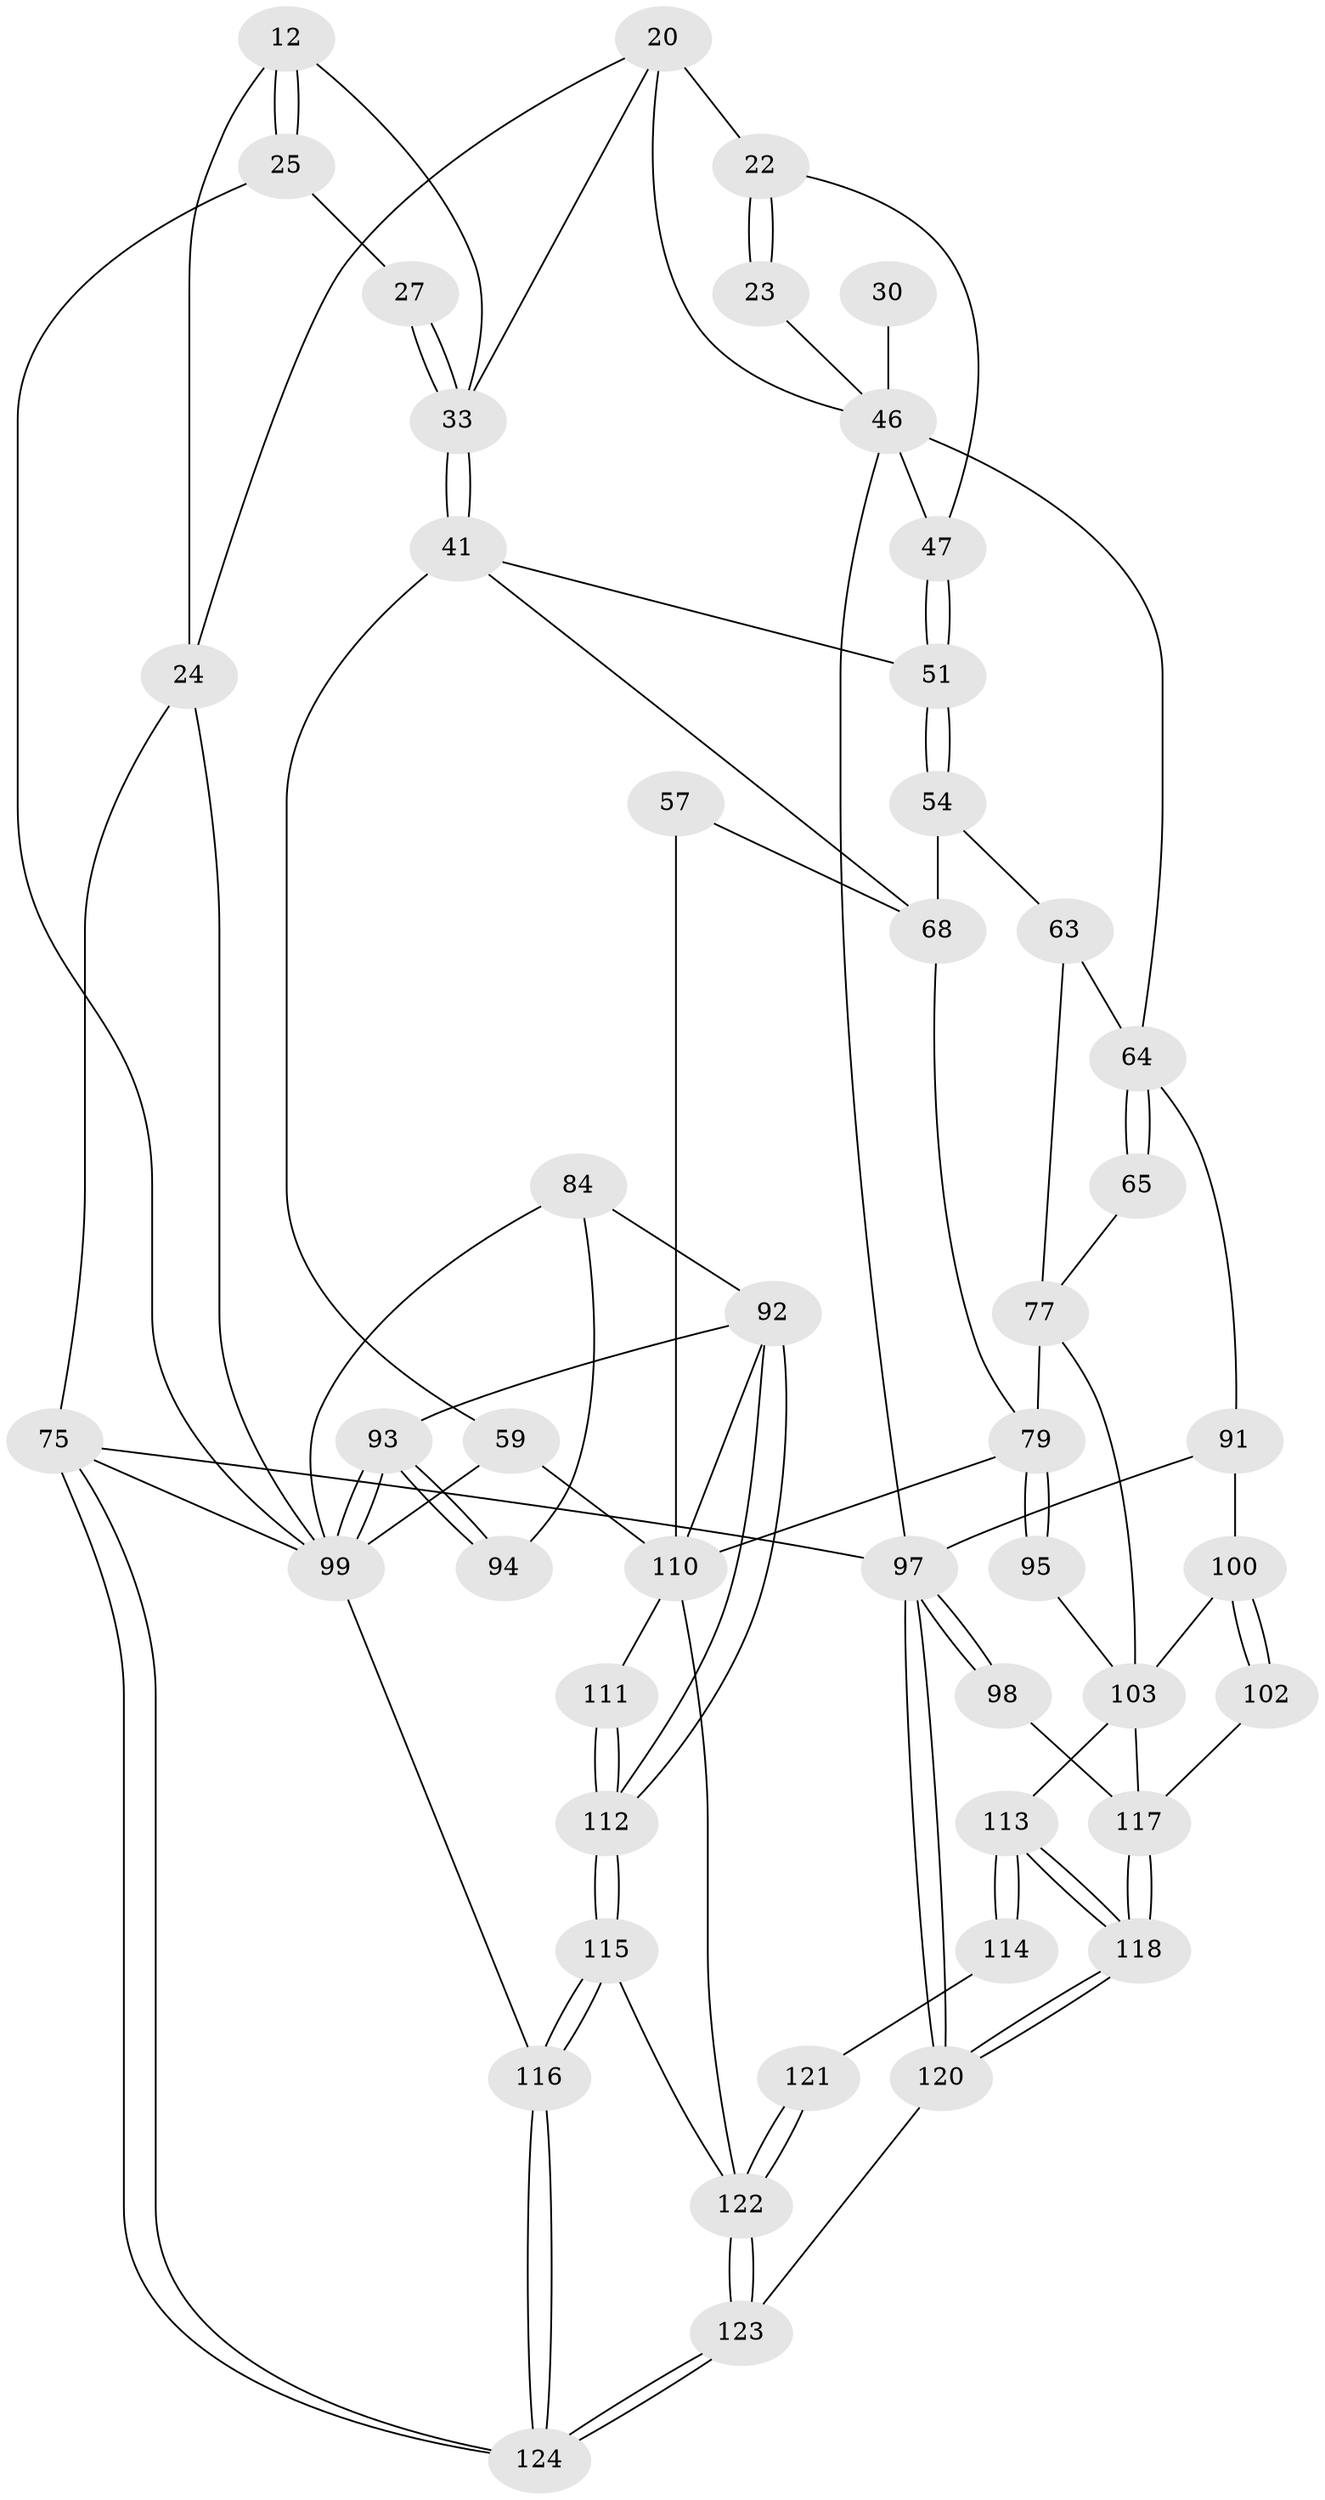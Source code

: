 // original degree distribution, {3: 0.016129032258064516, 4: 0.25806451612903225, 5: 0.4838709677419355, 6: 0.24193548387096775}
// Generated by graph-tools (version 1.1) at 2025/05/03/04/25 22:05:27]
// undirected, 49 vertices, 106 edges
graph export_dot {
graph [start="1"]
  node [color=gray90,style=filled];
  12 [pos="+0.11847732649238472+0.04699539276355597",super="+11"];
  20 [pos="+0.6862394273215404+0.1541213047594877",super="+19+14"];
  22 [pos="+0.4664210437216353+0.18241235168678938",super="+18+17+21"];
  23 [pos="+0.579569128424153+0.15188660012439625"];
  24 [pos="+0+0.22371267142851362",super="+13"];
  25 [pos="+0.11470161601408072+0.19759763680986026"];
  27 [pos="+0.1700451421349423+0.21128928581664744"];
  30 [pos="+0.7421659412668067+0.2674133168623516"];
  33 [pos="+0.23121258310055814+0.26887905795945216",super="+15+16"];
  41 [pos="+0.24131778681447164+0.3095636512972669",super="+40"];
  46 [pos="+0.6237368667884163+0.3153375506568841",super="+34+31+32+45+37"];
  47 [pos="+0.5584947907933074+0.3499937180582318",super="+38"];
  51 [pos="+0.5379416367695353+0.38236388446918546",super="+39"];
  54 [pos="+0.553078939119802+0.4721027924109368"];
  57 [pos="+0.2984775527865593+0.5344781621884054"];
  59 [pos="+0.256900542866562+0.5239670170045059",super="+42"];
  63 [pos="+0.5816093880616169+0.5201901351627984",super="+53"];
  64 [pos="+0.7183241120320053+0.6281676328131849",super="+61+62+60"];
  65 [pos="+0.6634073567753254+0.5973365150245605"];
  68 [pos="+0.4035894641335721+0.5524525702910412",super="+56"];
  75 [pos="+0+1",super="+6"];
  77 [pos="+0.5956222496192316+0.6718392428946363",super="+72"];
  79 [pos="+0.45411030661984964+0.7220063136211947",super="+78"];
  84 [pos="+0+0.5975470147108564",super="+83+82"];
  91 [pos="+0.9839318324816099+0.7148029861496822",super="+67+49"];
  92 [pos="+0.10232979466814122+0.773271555442472",super="+86"];
  93 [pos="+0.10131607844213075+0.7730535182030556"];
  94 [pos="+0.06778706447287385+0.7239766039314774"];
  95 [pos="+0.46316231181489087+0.7221708302996553"];
  97 [pos="+1+1",super="+5+90"];
  98 [pos="+1+1"];
  99 [pos="+0+0.9326972338286673",super="+74+76"];
  100 [pos="+0.933492228947242+0.7367460464436116",super="+87"];
  102 [pos="+0.9318464457882384+0.7463211350240553"];
  103 [pos="+0.7565698757760823+0.7605436100178703",super="+96"];
  110 [pos="+0.43943785165363847+0.7757790576137176",super="+80+85"];
  111 [pos="+0.21958835976950172+0.8147738332452916"];
  112 [pos="+0.21261716737343728+0.8258794284491996"];
  113 [pos="+0.710284365441059+0.9350717205325343",super="+104+105"];
  114 [pos="+0.652711232984275+0.9099709347215269",super="+107"];
  115 [pos="+0.22810928267574132+0.8863687972447203"];
  116 [pos="+0.2160084086744725+0.9154632878619496"];
  117 [pos="+0.884309020749314+0.8793439708869681",super="+106+101"];
  118 [pos="+0.7565165782481582+1"];
  120 [pos="+0.7633888043268343+1"];
  121 [pos="+0.5787380167634472+0.9047346286196482",super="+108"];
  122 [pos="+0.4721469075247735+1",super="+119+109"];
  123 [pos="+0.49262633550445073+1"];
  124 [pos="+0.21073425624572545+1"];
  12 -- 25;
  12 -- 25;
  12 -- 33;
  12 -- 24 [weight=2];
  20 -- 22 [weight=3];
  20 -- 24;
  20 -- 33;
  20 -- 46 [weight=3];
  22 -- 23 [weight=2];
  22 -- 23;
  22 -- 47;
  23 -- 46;
  24 -- 75 [weight=2];
  24 -- 99;
  25 -- 27;
  25 -- 99;
  27 -- 33 [weight=2];
  27 -- 33;
  30 -- 46 [weight=3];
  33 -- 41;
  33 -- 41;
  41 -- 59;
  41 -- 51;
  41 -- 68;
  46 -- 47 [weight=2];
  46 -- 97;
  46 -- 64 [weight=2];
  47 -- 51 [weight=2];
  47 -- 51;
  51 -- 54;
  51 -- 54;
  54 -- 68;
  54 -- 63;
  57 -- 68 [weight=2];
  57 -- 110;
  59 -- 99 [weight=2];
  59 -- 110;
  63 -- 64 [weight=2];
  63 -- 77;
  64 -- 65 [weight=2];
  64 -- 65;
  64 -- 91 [weight=2];
  65 -- 77;
  68 -- 79;
  75 -- 124;
  75 -- 124;
  75 -- 97 [weight=2];
  75 -- 99;
  77 -- 79 [weight=2];
  77 -- 103;
  79 -- 95 [weight=2];
  79 -- 95;
  79 -- 110;
  84 -- 94 [weight=2];
  84 -- 99 [weight=2];
  84 -- 92;
  91 -- 100 [weight=2];
  91 -- 97 [weight=2];
  92 -- 93;
  92 -- 112;
  92 -- 112;
  92 -- 110;
  93 -- 94;
  93 -- 94;
  93 -- 99;
  93 -- 99;
  95 -- 103;
  97 -- 98 [weight=2];
  97 -- 98;
  97 -- 120;
  97 -- 120;
  98 -- 117;
  99 -- 116;
  100 -- 102;
  100 -- 102;
  100 -- 103;
  102 -- 117 [weight=2];
  103 -- 113 [weight=2];
  103 -- 117;
  110 -- 111 [weight=2];
  110 -- 122;
  111 -- 112;
  111 -- 112;
  112 -- 115;
  112 -- 115;
  113 -- 114 [weight=2];
  113 -- 114;
  113 -- 118;
  113 -- 118;
  114 -- 121 [weight=2];
  115 -- 116;
  115 -- 116;
  115 -- 122;
  116 -- 124;
  116 -- 124;
  117 -- 118;
  117 -- 118;
  118 -- 120;
  118 -- 120;
  120 -- 123;
  121 -- 122 [weight=2];
  121 -- 122;
  122 -- 123;
  122 -- 123;
  123 -- 124;
  123 -- 124;
}
